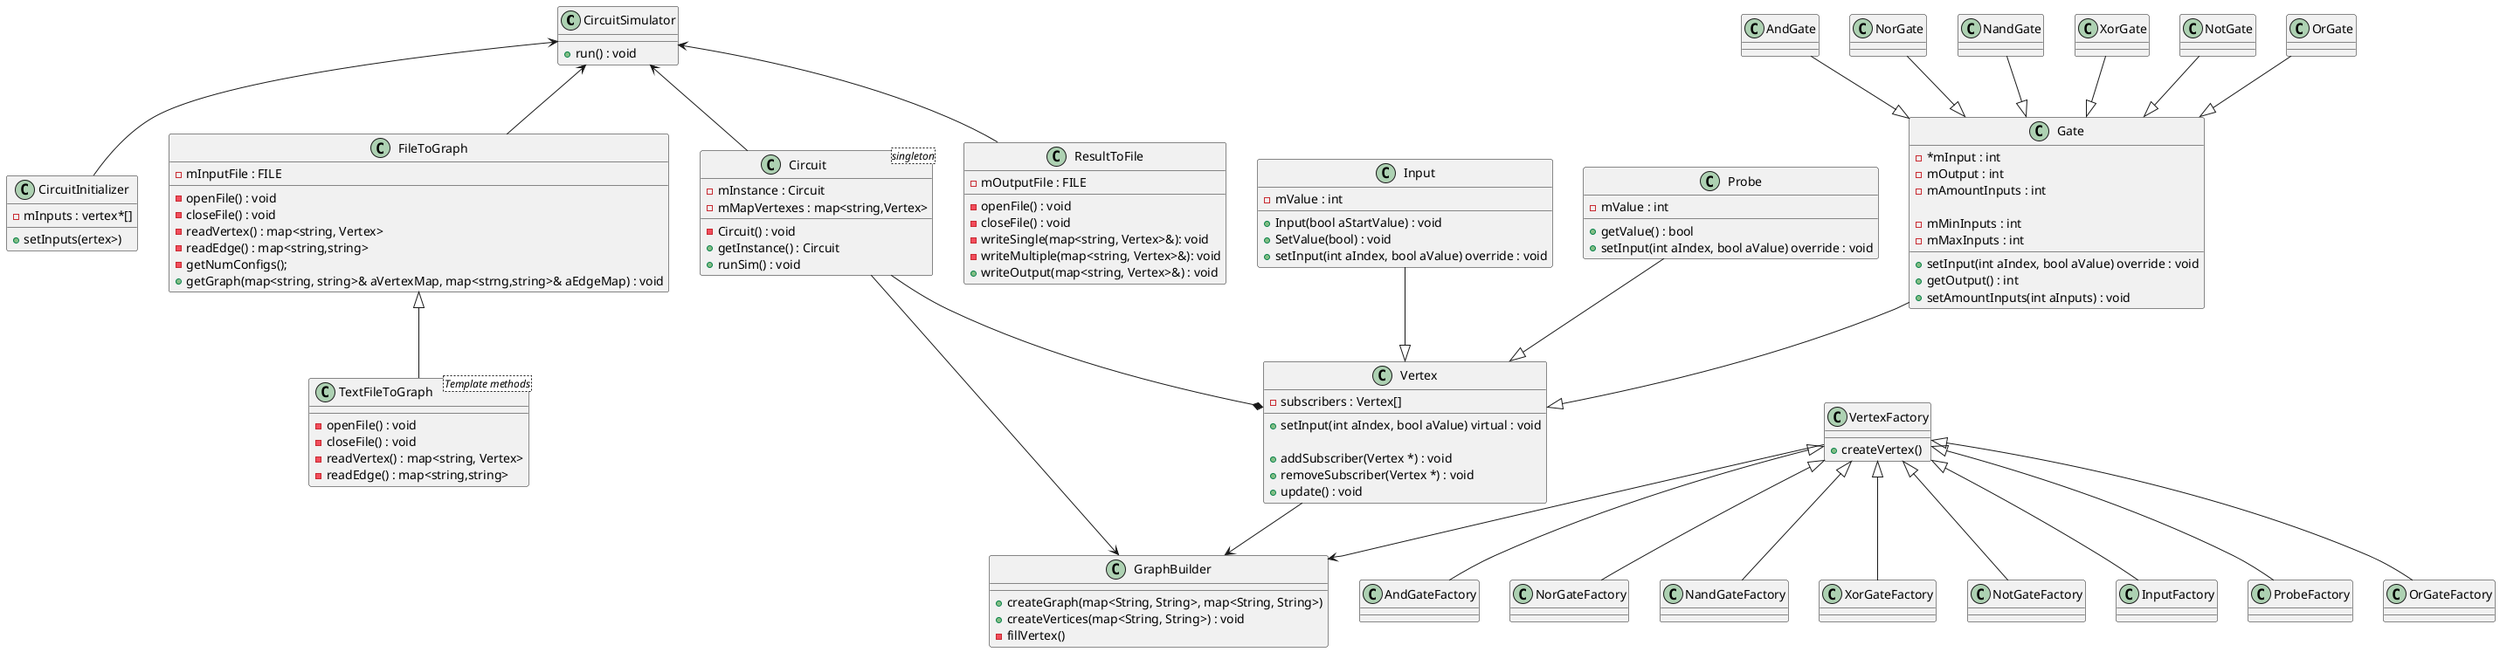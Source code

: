 @startuml classdiagram


class CircuitSimulator{
    + run() : void
}

class Circuit <singleton>{
    - mInstance : Circuit
    - mMapVertexes : map<string,Vertex>
    - Circuit() : void
    + getInstance() : Circuit
    + runSim() : void
}

class FileToGraph {
    - mInputFile : FILE

    - openFile() : void
    - closeFile() : void
    - readVertex() : map<string, Vertex>
    - readEdge() : map<string,string>
    - getNumConfigs();
    + getGraph(map<string, string>& aVertexMap, map<strng,string>& aEdgeMap) : void 
    ' vertexMap :first string name of vertex second string type

}

class TextFileToGraph <Template methods> {
    - openFile() : void
    - closeFile() : void
    - readVertex() : map<string, Vertex>
    - readEdge() : map<string,string>
}

class ResultToFile {
    - mOutputFile : FILE

    - openFile() : void
    - closeFile() : void
    - writeSingle(map<string, Vertex>&): void
    - writeMultiple(map<string, Vertex>&): void
    + writeOutput(map<string, Vertex>&) : void
}

class CircuitInitializer{
    - mInputs : vertex*[]

    + setInputs(ertex>)
}

class OrGate{

}

class AndGate{

}

class NorGate{

}

class NandGate{

}

class XorGate{

}

class NotGate{

}

class Gate{
    - *mInput : int
    - mOutput : int
    - mAmountInputs : int

    - mMinInputs : int
    - mMaxInputs : int    

    + setInput(int aIndex, bool aValue) override : void
    + getOutput() : int
    + setAmountInputs(int aInputs) : void
}

class Vertex {
    + setInput(int aIndex, bool aValue) virtual : void

    + addSubscriber(Vertex *) : void
    + removeSubscriber(Vertex *) : void
    + update() : void

    - subscribers : Vertex[]

}

class Input {
    - mValue : int

    + Input(bool aStartValue) : void
    + SetValue(bool) : void
    + setInput(int aIndex, bool aValue) override : void

}

class Probe {
    - mValue : int

    + getValue() : bool
    + setInput(int aIndex, bool aValue) override : void
}

class VertexFactory{
    + createVertex()
}

class OrGateFactory{

}

class AndGateFactory{
    
}

class NorGateFactory{
    
}

class NandGateFactory{
    
}

class XorGateFactory{
    
}

class NotGateFactory{
    
}

class InputFactory{
    
}

class ProbeFactory{
    
}

class GraphBuilder {
    + createGraph(map<String, String>, map<String, String>)
    'Only create the vertices (make the vertices subscribe to its inputs)
    + createVertices(map<String, String>) : void
    - fillVertex()
}

VertexFactory <|-- OrGateFactory
VertexFactory <|-- AndGateFactory
VertexFactory <|-- NorGateFactory
VertexFactory <|-- NandGateFactory
VertexFactory <|-- XorGateFactory
VertexFactory <|-- NotGateFactory
VertexFactory <|-- InputFactory
VertexFactory <|-- ProbeFactory

VertexFactory --> GraphBuilder
Vertex --> GraphBuilder
Circuit --> GraphBuilder
Circuit --* Vertex

FileToGraph <|-- TextFileToGraph

CircuitSimulator <-- FileToGraph
CircuitSimulator <-- ResultToFile
CircuitSimulator <-- Circuit
CircuitSimulator <-- CircuitInitializer

OrGate --|> Gate
NorGate --|> Gate
AndGate --|> Gate
NandGate --|> Gate
XorGate --|> Gate
NotGate --|> Gate

Gate --|> Vertex
Input --|> Vertex
Probe --|> Vertex

@enduml